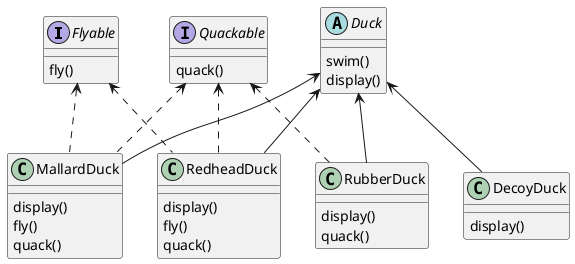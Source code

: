 @startuml
interface "Flyable" {
    {method} fly()
}

interface "Quackable" {
    {method} quack()
}

abstract class "Duck" {
    {method} swim()
    {method} display()
}

class "MallardDuck" {
    {method} display()
    {method} fly()
    {method} quack()
}

class "RedheadDuck" {
    {method} display()
    {method} fly()
    {method} quack()
}

class "RubberDuck" {
    {method} display()
    {method} quack()
}

class "DecoyDuck" {
    {method} display()
}

Duck <-- MallardDuck
Duck <-- RedheadDuck
Duck <-- RubberDuck
Duck <-- DecoyDuck
Flyable <.. MallardDuck
Quackable <.. MallardDuck
Flyable <.. RedheadDuck
Quackable <.. RedheadDuck
Quackable <.. RubberDuck

@enduml